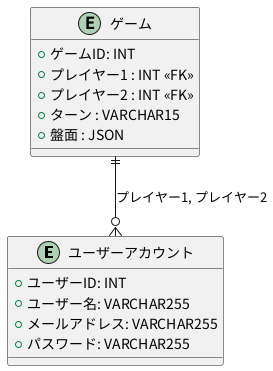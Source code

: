 @startuml er
skinparam defaultFontName "Noto Sans CJK JP"
entity "ユーザーアカウント" {
  +ユーザーID: INT
  +ユーザー名: VARCHAR255
  +メールアドレス: VARCHAR255
  +パスワード: VARCHAR255
}

entity "ゲーム" {
  +ゲームID: INT
  +プレイヤー1 : INT <<FK>>
  +プレイヤー2 : INT <<FK>>
  +ターン : VARCHAR15
  +盤面 : JSON 
}

"ゲーム" ||--o{ "ユーザーアカウント" : "プレイヤー1, プレイヤー2"
@enduml
